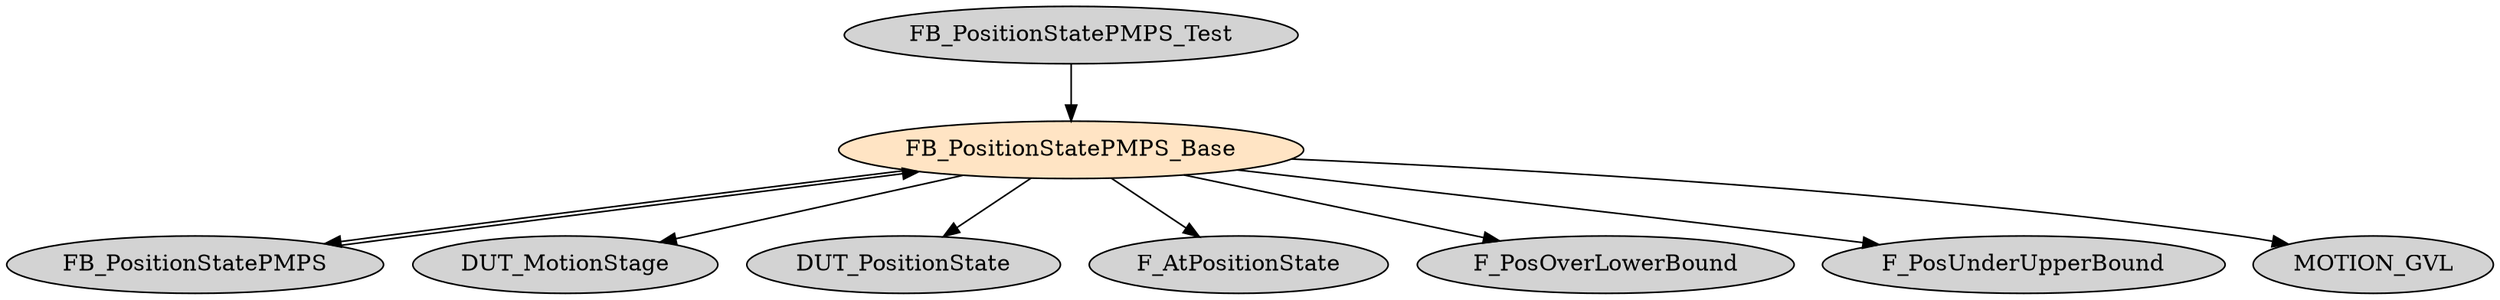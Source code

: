digraph FB_PositionStatePMPS_Base {
     node [style=filled]
    FB_PositionStatePMPS_Base [fillcolor = bisque];
    FB_PositionStatePMPS -> FB_PositionStatePMPS_Base;
    FB_PositionStatePMPS_Base -> DUT_MotionStage;
    FB_PositionStatePMPS_Base -> DUT_PositionState;
    FB_PositionStatePMPS_Base -> FB_PositionStatePMPS;
    FB_PositionStatePMPS_Base -> F_AtPositionState;
    FB_PositionStatePMPS_Base -> F_PosOverLowerBound;
    FB_PositionStatePMPS_Base -> F_PosUnderUpperBound;
    FB_PositionStatePMPS_Base -> MOTION_GVL;
    FB_PositionStatePMPS_Test -> FB_PositionStatePMPS_Base;
}
